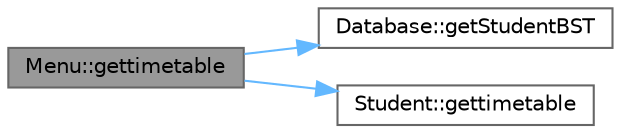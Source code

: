 digraph "Menu::gettimetable"
{
 // LATEX_PDF_SIZE
  bgcolor="transparent";
  edge [fontname=Helvetica,fontsize=10,labelfontname=Helvetica,labelfontsize=10];
  node [fontname=Helvetica,fontsize=10,shape=box,height=0.2,width=0.4];
  rankdir="LR";
  Node1 [label="Menu::gettimetable",height=0.2,width=0.4,color="gray40", fillcolor="grey60", style="filled", fontcolor="black",tooltip=" "];
  Node1 -> Node2 [color="steelblue1",style="solid"];
  Node2 [label="Database::getStudentBST",height=0.2,width=0.4,color="grey40", fillcolor="white", style="filled",URL="$class_database.html#a18f958c2ecd596dfffd1bb75fe8fc064",tooltip=" "];
  Node1 -> Node3 [color="steelblue1",style="solid"];
  Node3 [label="Student::gettimetable",height=0.2,width=0.4,color="grey40", fillcolor="white", style="filled",URL="$class_student.html#a625a651999a647e37014452be2e42bf0",tooltip=" "];
}
